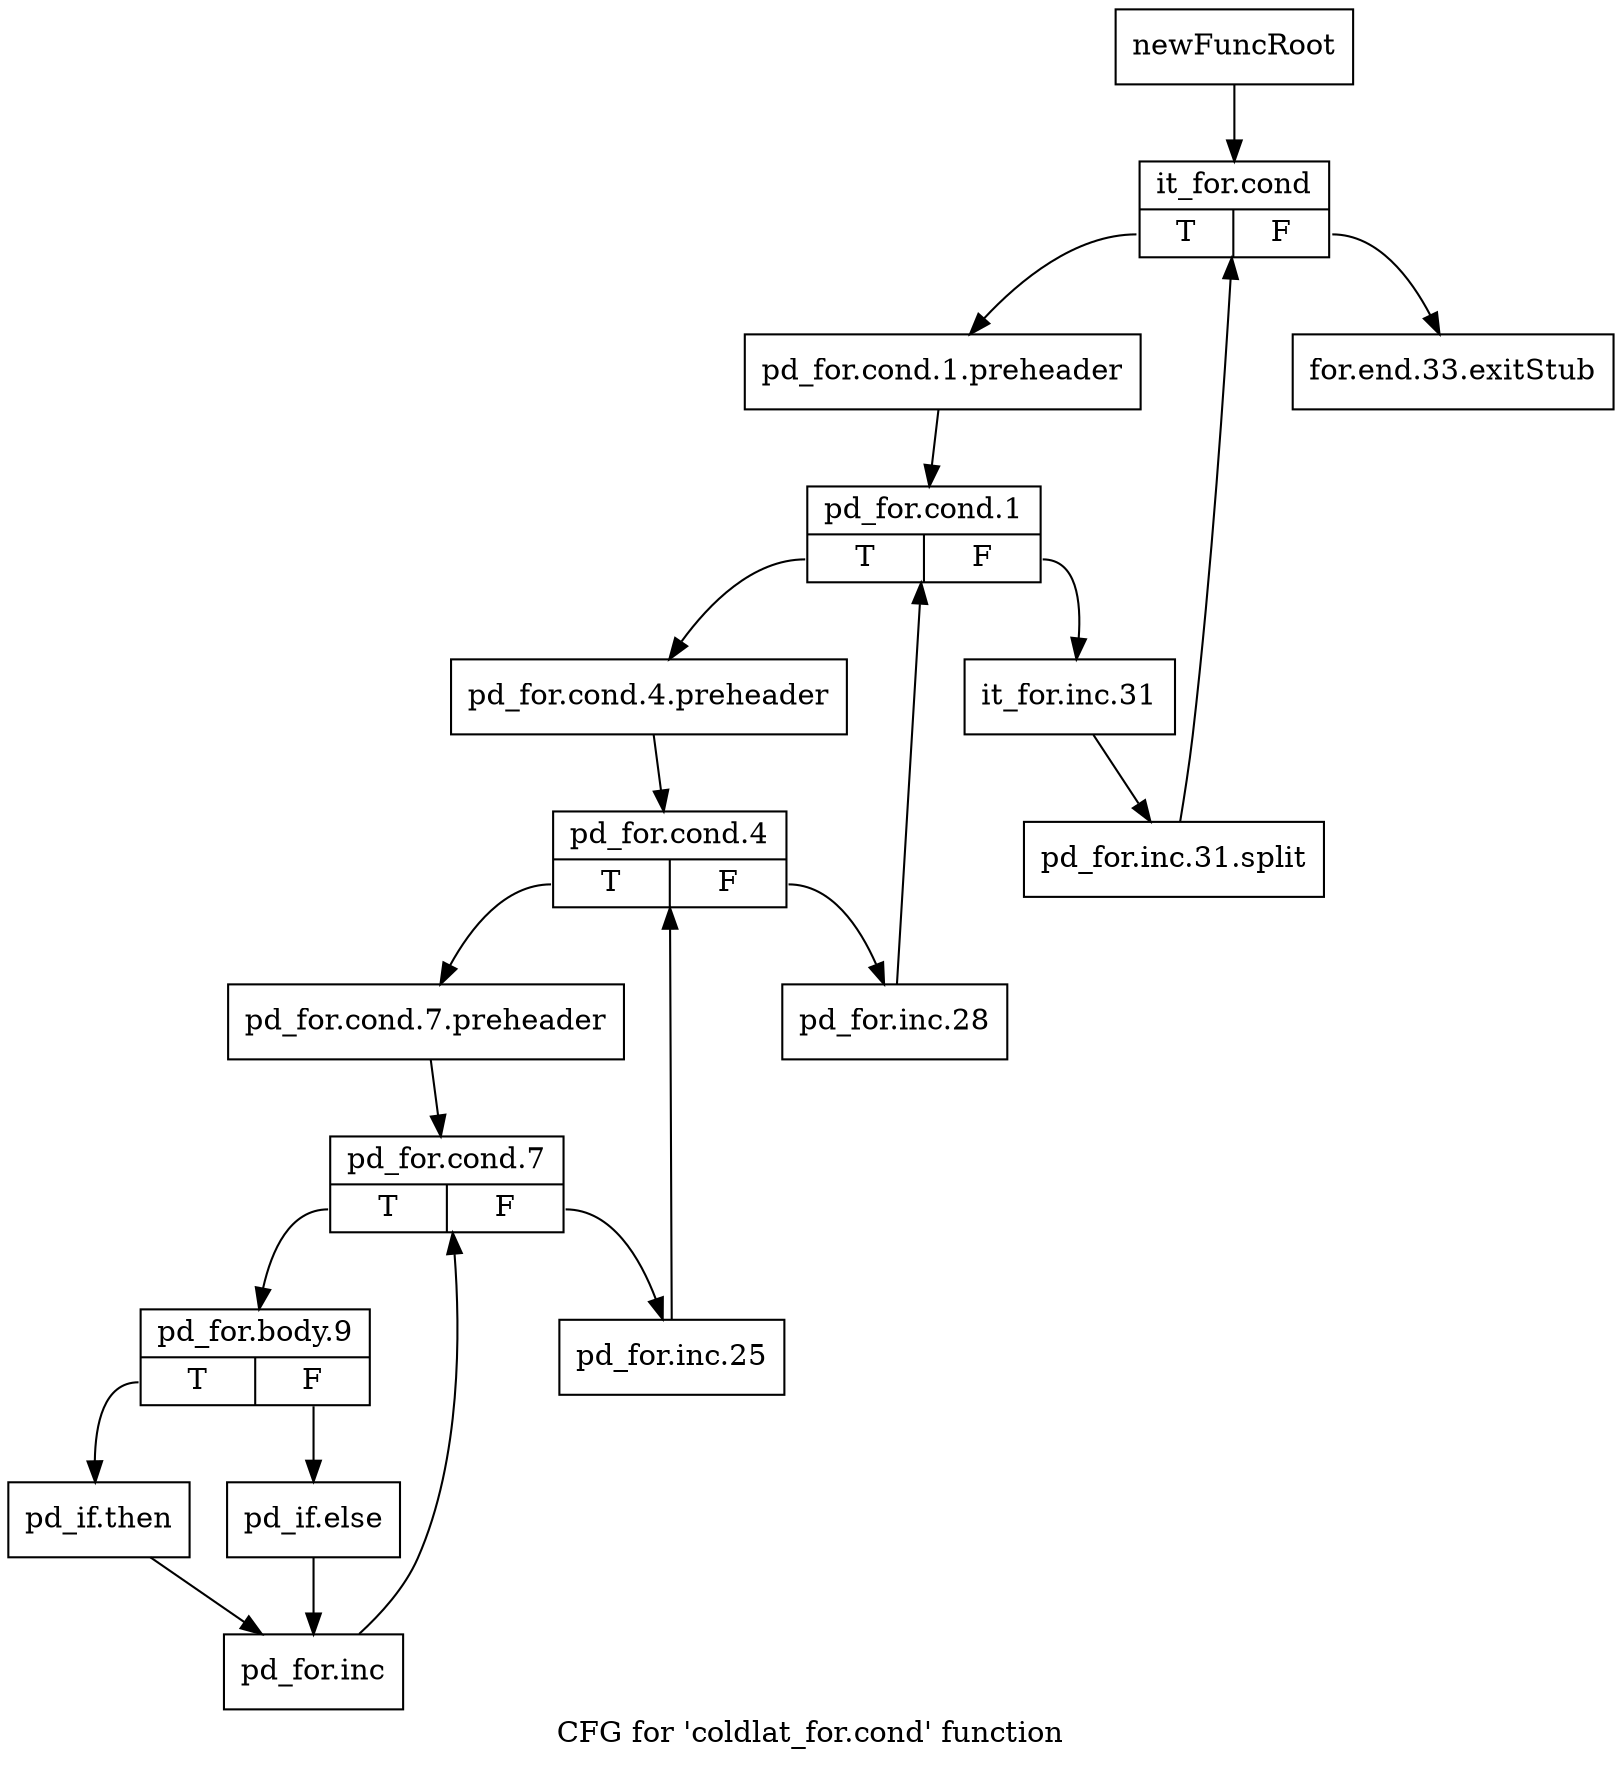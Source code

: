 digraph "CFG for 'coldlat_for.cond' function" {
	label="CFG for 'coldlat_for.cond' function";

	Node0x1991370 [shape=record,label="{newFuncRoot}"];
	Node0x1991370 -> Node0x1991410;
	Node0x19913c0 [shape=record,label="{for.end.33.exitStub}"];
	Node0x1991410 [shape=record,label="{it_for.cond|{<s0>T|<s1>F}}"];
	Node0x1991410:s0 -> Node0x1991460;
	Node0x1991410:s1 -> Node0x19913c0;
	Node0x1991460 [shape=record,label="{pd_for.cond.1.preheader}"];
	Node0x1991460 -> Node0x19914b0;
	Node0x19914b0 [shape=record,label="{pd_for.cond.1|{<s0>T|<s1>F}}"];
	Node0x19914b0:s0 -> Node0x1991550;
	Node0x19914b0:s1 -> Node0x1991500;
	Node0x1991500 [shape=record,label="{it_for.inc.31}"];
	Node0x1991500 -> Node0x1bf61f0;
	Node0x1bf61f0 [shape=record,label="{pd_for.inc.31.split}"];
	Node0x1bf61f0 -> Node0x1991410;
	Node0x1991550 [shape=record,label="{pd_for.cond.4.preheader}"];
	Node0x1991550 -> Node0x19915a0;
	Node0x19915a0 [shape=record,label="{pd_for.cond.4|{<s0>T|<s1>F}}"];
	Node0x19915a0:s0 -> Node0x1991640;
	Node0x19915a0:s1 -> Node0x19915f0;
	Node0x19915f0 [shape=record,label="{pd_for.inc.28}"];
	Node0x19915f0 -> Node0x19914b0;
	Node0x1991640 [shape=record,label="{pd_for.cond.7.preheader}"];
	Node0x1991640 -> Node0x1991690;
	Node0x1991690 [shape=record,label="{pd_for.cond.7|{<s0>T|<s1>F}}"];
	Node0x1991690:s0 -> Node0x1991730;
	Node0x1991690:s1 -> Node0x19916e0;
	Node0x19916e0 [shape=record,label="{pd_for.inc.25}"];
	Node0x19916e0 -> Node0x19915a0;
	Node0x1991730 [shape=record,label="{pd_for.body.9|{<s0>T|<s1>F}}"];
	Node0x1991730:s0 -> Node0x19917d0;
	Node0x1991730:s1 -> Node0x1991780;
	Node0x1991780 [shape=record,label="{pd_if.else}"];
	Node0x1991780 -> Node0x1991820;
	Node0x19917d0 [shape=record,label="{pd_if.then}"];
	Node0x19917d0 -> Node0x1991820;
	Node0x1991820 [shape=record,label="{pd_for.inc}"];
	Node0x1991820 -> Node0x1991690;
}
